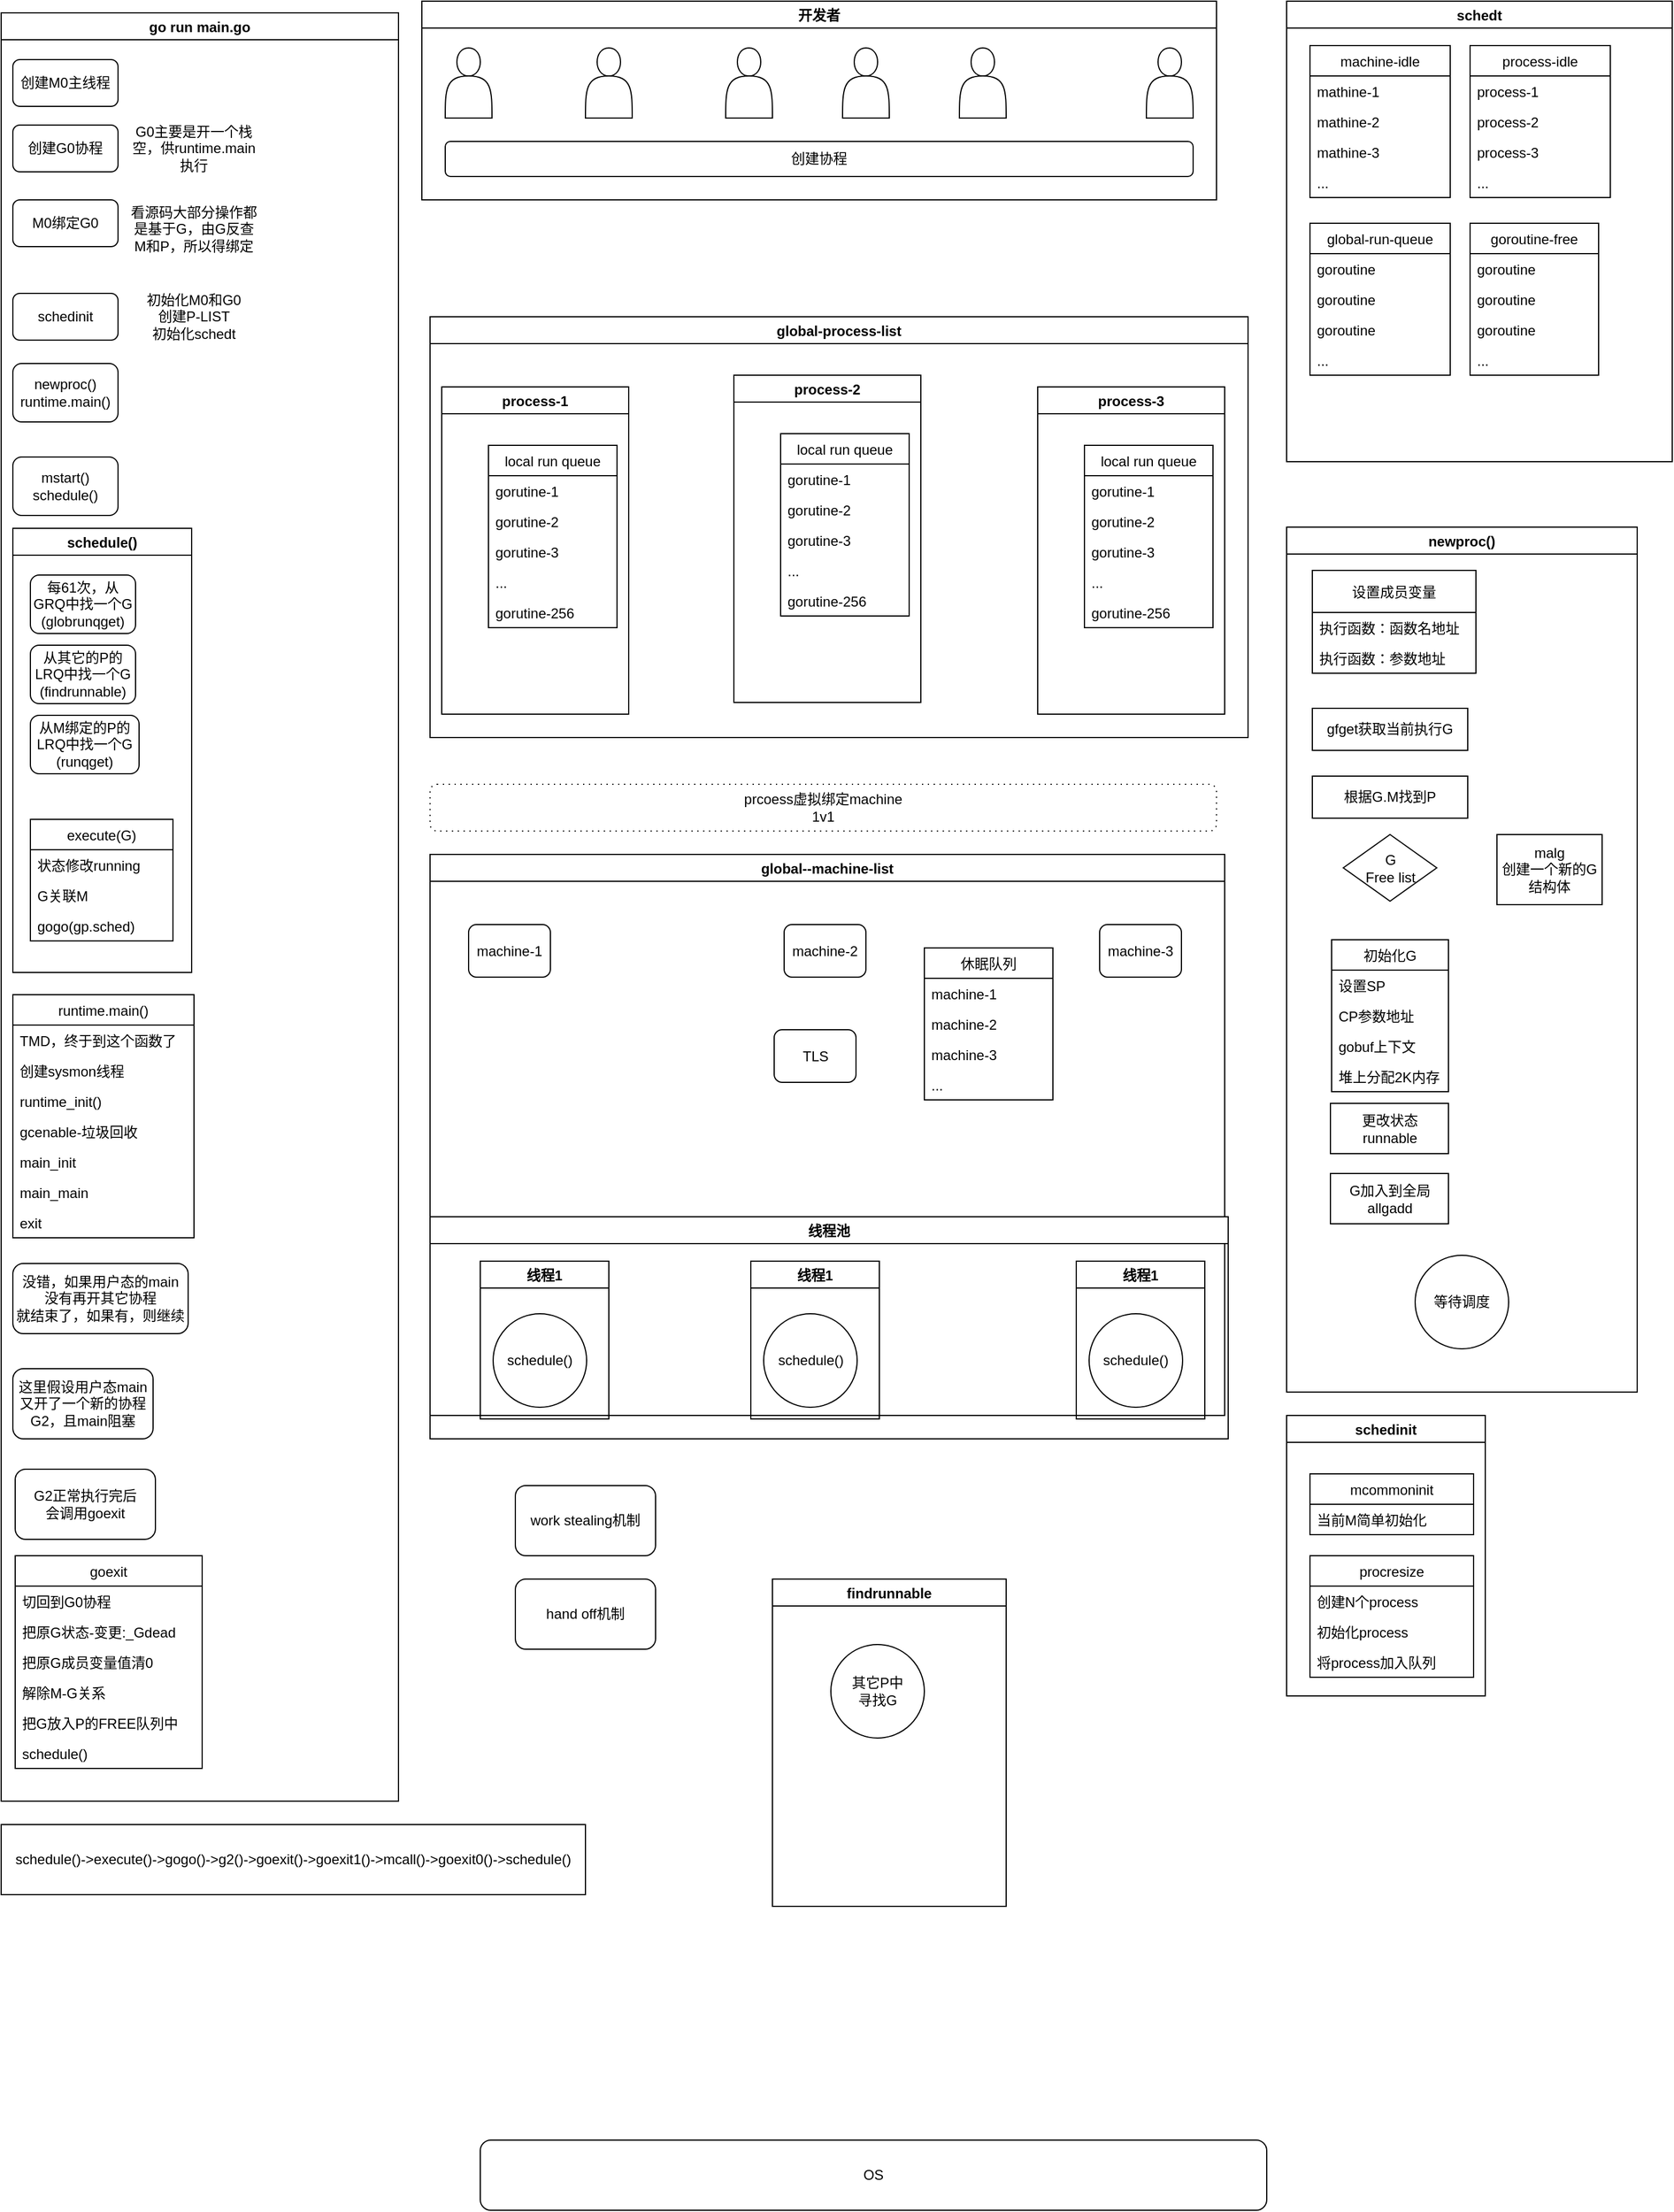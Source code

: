 <mxfile version="14.4.3" type="github">
  <diagram id="ioyhoYi3yUCj3TehJ-Bd" name="Page-1">
    <mxGraphModel dx="1426" dy="703" grid="1" gridSize="10" guides="1" tooltips="1" connect="1" arrows="1" fold="1" page="1" pageScale="1" pageWidth="827" pageHeight="1169" math="0" shadow="0">
      <root>
        <mxCell id="0" />
        <mxCell id="1" parent="0" />
        <mxCell id="YsYjQOcs5sEfoHpkuTJx-3" value="开发者" style="swimlane;" vertex="1" parent="1">
          <mxGeometry x="380" y="30" width="680" height="170" as="geometry" />
        </mxCell>
        <mxCell id="YsYjQOcs5sEfoHpkuTJx-4" value="" style="shape=actor;whiteSpace=wrap;html=1;" vertex="1" parent="YsYjQOcs5sEfoHpkuTJx-3">
          <mxGeometry x="20" y="40" width="40" height="60" as="geometry" />
        </mxCell>
        <mxCell id="YsYjQOcs5sEfoHpkuTJx-5" value="" style="shape=actor;whiteSpace=wrap;html=1;" vertex="1" parent="YsYjQOcs5sEfoHpkuTJx-3">
          <mxGeometry x="140" y="40" width="40" height="60" as="geometry" />
        </mxCell>
        <mxCell id="YsYjQOcs5sEfoHpkuTJx-6" value="" style="shape=actor;whiteSpace=wrap;html=1;" vertex="1" parent="YsYjQOcs5sEfoHpkuTJx-3">
          <mxGeometry x="260" y="40" width="40" height="60" as="geometry" />
        </mxCell>
        <mxCell id="YsYjQOcs5sEfoHpkuTJx-7" value="" style="shape=actor;whiteSpace=wrap;html=1;" vertex="1" parent="YsYjQOcs5sEfoHpkuTJx-3">
          <mxGeometry x="360" y="40" width="40" height="60" as="geometry" />
        </mxCell>
        <mxCell id="YsYjQOcs5sEfoHpkuTJx-8" value="" style="shape=actor;whiteSpace=wrap;html=1;" vertex="1" parent="YsYjQOcs5sEfoHpkuTJx-3">
          <mxGeometry x="460" y="40" width="40" height="60" as="geometry" />
        </mxCell>
        <mxCell id="YsYjQOcs5sEfoHpkuTJx-9" value="" style="shape=actor;whiteSpace=wrap;html=1;" vertex="1" parent="YsYjQOcs5sEfoHpkuTJx-3">
          <mxGeometry x="620" y="40" width="40" height="60" as="geometry" />
        </mxCell>
        <mxCell id="YsYjQOcs5sEfoHpkuTJx-66" value="创建协程" style="rounded=1;whiteSpace=wrap;html=1;" vertex="1" parent="YsYjQOcs5sEfoHpkuTJx-3">
          <mxGeometry x="20" y="120" width="640" height="30" as="geometry" />
        </mxCell>
        <mxCell id="YsYjQOcs5sEfoHpkuTJx-28" value="global--machine-list" style="swimlane;" vertex="1" parent="1">
          <mxGeometry x="387" y="760" width="680" height="480" as="geometry" />
        </mxCell>
        <mxCell id="YsYjQOcs5sEfoHpkuTJx-30" value="&lt;span style=&quot;text-align: left&quot;&gt;machine-2&lt;/span&gt;" style="rounded=1;whiteSpace=wrap;html=1;" vertex="1" parent="YsYjQOcs5sEfoHpkuTJx-28">
          <mxGeometry x="303" y="60" width="70" height="45" as="geometry" />
        </mxCell>
        <mxCell id="YsYjQOcs5sEfoHpkuTJx-31" value="&lt;span style=&quot;text-align: left&quot;&gt;machine-3&lt;/span&gt;" style="rounded=1;whiteSpace=wrap;html=1;" vertex="1" parent="YsYjQOcs5sEfoHpkuTJx-28">
          <mxGeometry x="573" y="60" width="70" height="45" as="geometry" />
        </mxCell>
        <mxCell id="YsYjQOcs5sEfoHpkuTJx-201" value="&lt;span style=&quot;text-align: left&quot;&gt;machine-1&lt;/span&gt;" style="rounded=1;whiteSpace=wrap;html=1;" vertex="1" parent="YsYjQOcs5sEfoHpkuTJx-28">
          <mxGeometry x="33" y="60" width="70" height="45" as="geometry" />
        </mxCell>
        <mxCell id="YsYjQOcs5sEfoHpkuTJx-60" value="休眠队列" style="swimlane;fontStyle=0;childLayout=stackLayout;horizontal=1;startSize=26;fillColor=none;horizontalStack=0;resizeParent=1;resizeParentMax=0;resizeLast=0;collapsible=1;marginBottom=0;" vertex="1" parent="YsYjQOcs5sEfoHpkuTJx-28">
          <mxGeometry x="423" y="80" width="110" height="130" as="geometry" />
        </mxCell>
        <mxCell id="YsYjQOcs5sEfoHpkuTJx-61" value="machine-1" style="text;strokeColor=none;fillColor=none;align=left;verticalAlign=top;spacingLeft=4;spacingRight=4;overflow=hidden;rotatable=0;points=[[0,0.5],[1,0.5]];portConstraint=eastwest;" vertex="1" parent="YsYjQOcs5sEfoHpkuTJx-60">
          <mxGeometry y="26" width="110" height="26" as="geometry" />
        </mxCell>
        <mxCell id="YsYjQOcs5sEfoHpkuTJx-62" value="machine-2" style="text;strokeColor=none;fillColor=none;align=left;verticalAlign=top;spacingLeft=4;spacingRight=4;overflow=hidden;rotatable=0;points=[[0,0.5],[1,0.5]];portConstraint=eastwest;spacingBottom=-1;" vertex="1" parent="YsYjQOcs5sEfoHpkuTJx-60">
          <mxGeometry y="52" width="110" height="26" as="geometry" />
        </mxCell>
        <mxCell id="YsYjQOcs5sEfoHpkuTJx-63" value="machine-3" style="text;strokeColor=none;fillColor=none;align=left;verticalAlign=top;spacingLeft=4;spacingRight=4;overflow=hidden;rotatable=0;points=[[0,0.5],[1,0.5]];portConstraint=eastwest;" vertex="1" parent="YsYjQOcs5sEfoHpkuTJx-60">
          <mxGeometry y="78" width="110" height="26" as="geometry" />
        </mxCell>
        <mxCell id="YsYjQOcs5sEfoHpkuTJx-64" value="..." style="text;strokeColor=none;fillColor=none;align=left;verticalAlign=top;spacingLeft=4;spacingRight=4;overflow=hidden;rotatable=0;points=[[0,0.5],[1,0.5]];portConstraint=eastwest;" vertex="1" parent="YsYjQOcs5sEfoHpkuTJx-60">
          <mxGeometry y="104" width="110" height="26" as="geometry" />
        </mxCell>
        <mxCell id="YsYjQOcs5sEfoHpkuTJx-33" value="work stealing机制" style="rounded=1;whiteSpace=wrap;html=1;" vertex="1" parent="1">
          <mxGeometry x="460" y="1300" width="120" height="60" as="geometry" />
        </mxCell>
        <mxCell id="YsYjQOcs5sEfoHpkuTJx-34" value="hand off机制" style="rounded=1;whiteSpace=wrap;html=1;" vertex="1" parent="1">
          <mxGeometry x="460" y="1380" width="120" height="60" as="geometry" />
        </mxCell>
        <mxCell id="YsYjQOcs5sEfoHpkuTJx-35" value="global-process-list" style="swimlane;" vertex="1" parent="1">
          <mxGeometry x="387" y="300" width="700" height="360" as="geometry" />
        </mxCell>
        <mxCell id="YsYjQOcs5sEfoHpkuTJx-10" value="process-1" style="swimlane;" vertex="1" parent="YsYjQOcs5sEfoHpkuTJx-35">
          <mxGeometry x="10" y="60" width="160" height="280" as="geometry" />
        </mxCell>
        <mxCell id="YsYjQOcs5sEfoHpkuTJx-11" value="local run queue" style="swimlane;fontStyle=0;childLayout=stackLayout;horizontal=1;startSize=26;fillColor=none;horizontalStack=0;resizeParent=1;resizeParentMax=0;resizeLast=0;collapsible=1;marginBottom=0;" vertex="1" parent="YsYjQOcs5sEfoHpkuTJx-10">
          <mxGeometry x="40" y="50" width="110" height="156" as="geometry" />
        </mxCell>
        <mxCell id="YsYjQOcs5sEfoHpkuTJx-12" value="gorutine-1" style="text;strokeColor=none;fillColor=none;align=left;verticalAlign=top;spacingLeft=4;spacingRight=4;overflow=hidden;rotatable=0;points=[[0,0.5],[1,0.5]];portConstraint=eastwest;" vertex="1" parent="YsYjQOcs5sEfoHpkuTJx-11">
          <mxGeometry y="26" width="110" height="26" as="geometry" />
        </mxCell>
        <mxCell id="YsYjQOcs5sEfoHpkuTJx-13" value="gorutine-2" style="text;strokeColor=none;fillColor=none;align=left;verticalAlign=top;spacingLeft=4;spacingRight=4;overflow=hidden;rotatable=0;points=[[0,0.5],[1,0.5]];portConstraint=eastwest;" vertex="1" parent="YsYjQOcs5sEfoHpkuTJx-11">
          <mxGeometry y="52" width="110" height="26" as="geometry" />
        </mxCell>
        <mxCell id="YsYjQOcs5sEfoHpkuTJx-14" value="gorutine-3" style="text;strokeColor=none;fillColor=none;align=left;verticalAlign=top;spacingLeft=4;spacingRight=4;overflow=hidden;rotatable=0;points=[[0,0.5],[1,0.5]];portConstraint=eastwest;" vertex="1" parent="YsYjQOcs5sEfoHpkuTJx-11">
          <mxGeometry y="78" width="110" height="26" as="geometry" />
        </mxCell>
        <mxCell id="YsYjQOcs5sEfoHpkuTJx-15" value="..." style="text;strokeColor=none;fillColor=none;align=left;verticalAlign=top;spacingLeft=4;spacingRight=4;overflow=hidden;rotatable=0;points=[[0,0.5],[1,0.5]];portConstraint=eastwest;" vertex="1" parent="YsYjQOcs5sEfoHpkuTJx-11">
          <mxGeometry y="104" width="110" height="26" as="geometry" />
        </mxCell>
        <mxCell id="YsYjQOcs5sEfoHpkuTJx-16" value="gorutine-256" style="text;strokeColor=none;fillColor=none;align=left;verticalAlign=top;spacingLeft=4;spacingRight=4;overflow=hidden;rotatable=0;points=[[0,0.5],[1,0.5]];portConstraint=eastwest;" vertex="1" parent="YsYjQOcs5sEfoHpkuTJx-11">
          <mxGeometry y="130" width="110" height="26" as="geometry" />
        </mxCell>
        <mxCell id="YsYjQOcs5sEfoHpkuTJx-40" value="process-2" style="swimlane;" vertex="1" parent="YsYjQOcs5sEfoHpkuTJx-35">
          <mxGeometry x="260" y="50" width="160" height="280" as="geometry" />
        </mxCell>
        <mxCell id="YsYjQOcs5sEfoHpkuTJx-41" value="local run queue" style="swimlane;fontStyle=0;childLayout=stackLayout;horizontal=1;startSize=26;fillColor=none;horizontalStack=0;resizeParent=1;resizeParentMax=0;resizeLast=0;collapsible=1;marginBottom=0;" vertex="1" parent="YsYjQOcs5sEfoHpkuTJx-40">
          <mxGeometry x="40" y="50" width="110" height="156" as="geometry" />
        </mxCell>
        <mxCell id="YsYjQOcs5sEfoHpkuTJx-42" value="gorutine-1" style="text;strokeColor=none;fillColor=none;align=left;verticalAlign=top;spacingLeft=4;spacingRight=4;overflow=hidden;rotatable=0;points=[[0,0.5],[1,0.5]];portConstraint=eastwest;" vertex="1" parent="YsYjQOcs5sEfoHpkuTJx-41">
          <mxGeometry y="26" width="110" height="26" as="geometry" />
        </mxCell>
        <mxCell id="YsYjQOcs5sEfoHpkuTJx-43" value="gorutine-2" style="text;strokeColor=none;fillColor=none;align=left;verticalAlign=top;spacingLeft=4;spacingRight=4;overflow=hidden;rotatable=0;points=[[0,0.5],[1,0.5]];portConstraint=eastwest;" vertex="1" parent="YsYjQOcs5sEfoHpkuTJx-41">
          <mxGeometry y="52" width="110" height="26" as="geometry" />
        </mxCell>
        <mxCell id="YsYjQOcs5sEfoHpkuTJx-44" value="gorutine-3" style="text;strokeColor=none;fillColor=none;align=left;verticalAlign=top;spacingLeft=4;spacingRight=4;overflow=hidden;rotatable=0;points=[[0,0.5],[1,0.5]];portConstraint=eastwest;" vertex="1" parent="YsYjQOcs5sEfoHpkuTJx-41">
          <mxGeometry y="78" width="110" height="26" as="geometry" />
        </mxCell>
        <mxCell id="YsYjQOcs5sEfoHpkuTJx-45" value="..." style="text;strokeColor=none;fillColor=none;align=left;verticalAlign=top;spacingLeft=4;spacingRight=4;overflow=hidden;rotatable=0;points=[[0,0.5],[1,0.5]];portConstraint=eastwest;" vertex="1" parent="YsYjQOcs5sEfoHpkuTJx-41">
          <mxGeometry y="104" width="110" height="26" as="geometry" />
        </mxCell>
        <mxCell id="YsYjQOcs5sEfoHpkuTJx-46" value="gorutine-256" style="text;strokeColor=none;fillColor=none;align=left;verticalAlign=top;spacingLeft=4;spacingRight=4;overflow=hidden;rotatable=0;points=[[0,0.5],[1,0.5]];portConstraint=eastwest;" vertex="1" parent="YsYjQOcs5sEfoHpkuTJx-41">
          <mxGeometry y="130" width="110" height="26" as="geometry" />
        </mxCell>
        <mxCell id="YsYjQOcs5sEfoHpkuTJx-47" value="process-3" style="swimlane;" vertex="1" parent="YsYjQOcs5sEfoHpkuTJx-35">
          <mxGeometry x="520" y="60" width="160" height="280" as="geometry" />
        </mxCell>
        <mxCell id="YsYjQOcs5sEfoHpkuTJx-48" value="local run queue" style="swimlane;fontStyle=0;childLayout=stackLayout;horizontal=1;startSize=26;fillColor=none;horizontalStack=0;resizeParent=1;resizeParentMax=0;resizeLast=0;collapsible=1;marginBottom=0;" vertex="1" parent="YsYjQOcs5sEfoHpkuTJx-47">
          <mxGeometry x="40" y="50" width="110" height="156" as="geometry" />
        </mxCell>
        <mxCell id="YsYjQOcs5sEfoHpkuTJx-49" value="gorutine-1" style="text;strokeColor=none;fillColor=none;align=left;verticalAlign=top;spacingLeft=4;spacingRight=4;overflow=hidden;rotatable=0;points=[[0,0.5],[1,0.5]];portConstraint=eastwest;" vertex="1" parent="YsYjQOcs5sEfoHpkuTJx-48">
          <mxGeometry y="26" width="110" height="26" as="geometry" />
        </mxCell>
        <mxCell id="YsYjQOcs5sEfoHpkuTJx-50" value="gorutine-2" style="text;strokeColor=none;fillColor=none;align=left;verticalAlign=top;spacingLeft=4;spacingRight=4;overflow=hidden;rotatable=0;points=[[0,0.5],[1,0.5]];portConstraint=eastwest;" vertex="1" parent="YsYjQOcs5sEfoHpkuTJx-48">
          <mxGeometry y="52" width="110" height="26" as="geometry" />
        </mxCell>
        <mxCell id="YsYjQOcs5sEfoHpkuTJx-51" value="gorutine-3" style="text;strokeColor=none;fillColor=none;align=left;verticalAlign=top;spacingLeft=4;spacingRight=4;overflow=hidden;rotatable=0;points=[[0,0.5],[1,0.5]];portConstraint=eastwest;" vertex="1" parent="YsYjQOcs5sEfoHpkuTJx-48">
          <mxGeometry y="78" width="110" height="26" as="geometry" />
        </mxCell>
        <mxCell id="YsYjQOcs5sEfoHpkuTJx-52" value="..." style="text;strokeColor=none;fillColor=none;align=left;verticalAlign=top;spacingLeft=4;spacingRight=4;overflow=hidden;rotatable=0;points=[[0,0.5],[1,0.5]];portConstraint=eastwest;" vertex="1" parent="YsYjQOcs5sEfoHpkuTJx-48">
          <mxGeometry y="104" width="110" height="26" as="geometry" />
        </mxCell>
        <mxCell id="YsYjQOcs5sEfoHpkuTJx-53" value="gorutine-256" style="text;strokeColor=none;fillColor=none;align=left;verticalAlign=top;spacingLeft=4;spacingRight=4;overflow=hidden;rotatable=0;points=[[0,0.5],[1,0.5]];portConstraint=eastwest;" vertex="1" parent="YsYjQOcs5sEfoHpkuTJx-48">
          <mxGeometry y="130" width="110" height="26" as="geometry" />
        </mxCell>
        <mxCell id="YsYjQOcs5sEfoHpkuTJx-67" value="OS" style="rounded=1;whiteSpace=wrap;html=1;" vertex="1" parent="1">
          <mxGeometry x="430" y="1860" width="673" height="60" as="geometry" />
        </mxCell>
        <mxCell id="YsYjQOcs5sEfoHpkuTJx-69" value="prcoess虚拟绑定machine&lt;br&gt;1v1" style="shape=ext;rounded=1;html=1;whiteSpace=wrap;dashed=1;dashPattern=1 4;" vertex="1" parent="1">
          <mxGeometry x="387" y="700" width="673" height="40" as="geometry" />
        </mxCell>
        <mxCell id="YsYjQOcs5sEfoHpkuTJx-79" value="go run main.go" style="swimlane;" vertex="1" parent="1">
          <mxGeometry x="20" y="40" width="340" height="1530" as="geometry" />
        </mxCell>
        <mxCell id="YsYjQOcs5sEfoHpkuTJx-80" value="创建M0主线程" style="rounded=1;whiteSpace=wrap;html=1;" vertex="1" parent="YsYjQOcs5sEfoHpkuTJx-79">
          <mxGeometry x="10" y="40" width="90" height="40" as="geometry" />
        </mxCell>
        <mxCell id="YsYjQOcs5sEfoHpkuTJx-81" value="创建G0协程" style="rounded=1;whiteSpace=wrap;html=1;" vertex="1" parent="YsYjQOcs5sEfoHpkuTJx-79">
          <mxGeometry x="10" y="96" width="90" height="40" as="geometry" />
        </mxCell>
        <mxCell id="YsYjQOcs5sEfoHpkuTJx-82" value="M0绑定G0" style="rounded=1;whiteSpace=wrap;html=1;" vertex="1" parent="YsYjQOcs5sEfoHpkuTJx-79">
          <mxGeometry x="10" y="160" width="90" height="40" as="geometry" />
        </mxCell>
        <mxCell id="YsYjQOcs5sEfoHpkuTJx-87" value="schedinit" style="rounded=1;whiteSpace=wrap;html=1;" vertex="1" parent="YsYjQOcs5sEfoHpkuTJx-79">
          <mxGeometry x="10" y="240" width="90" height="40" as="geometry" />
        </mxCell>
        <mxCell id="YsYjQOcs5sEfoHpkuTJx-89" value="&lt;span&gt;newproc()&lt;br&gt;&lt;/span&gt;&lt;span&gt;runtime.main()&lt;/span&gt;&lt;span&gt;&lt;br&gt;&lt;/span&gt;" style="rounded=1;whiteSpace=wrap;html=1;" vertex="1" parent="YsYjQOcs5sEfoHpkuTJx-79">
          <mxGeometry x="10" y="300" width="90" height="50" as="geometry" />
        </mxCell>
        <mxCell id="YsYjQOcs5sEfoHpkuTJx-109" value="mstart()&lt;br&gt;schedule()" style="rounded=1;whiteSpace=wrap;html=1;" vertex="1" parent="YsYjQOcs5sEfoHpkuTJx-79">
          <mxGeometry x="10" y="380" width="90" height="50" as="geometry" />
        </mxCell>
        <mxCell id="YsYjQOcs5sEfoHpkuTJx-130" value="runtime.main()" style="swimlane;fontStyle=0;childLayout=stackLayout;horizontal=1;startSize=26;fillColor=none;horizontalStack=0;resizeParent=1;resizeParentMax=0;resizeLast=0;collapsible=1;marginBottom=0;" vertex="1" parent="YsYjQOcs5sEfoHpkuTJx-79">
          <mxGeometry x="10" y="840" width="155" height="208" as="geometry" />
        </mxCell>
        <mxCell id="YsYjQOcs5sEfoHpkuTJx-131" value="TMD，终于到这个函数了" style="text;strokeColor=none;fillColor=none;align=left;verticalAlign=top;spacingLeft=4;spacingRight=4;overflow=hidden;rotatable=0;points=[[0,0.5],[1,0.5]];portConstraint=eastwest;" vertex="1" parent="YsYjQOcs5sEfoHpkuTJx-130">
          <mxGeometry y="26" width="155" height="26" as="geometry" />
        </mxCell>
        <mxCell id="YsYjQOcs5sEfoHpkuTJx-132" value="创建sysmon线程" style="text;strokeColor=none;fillColor=none;align=left;verticalAlign=top;spacingLeft=4;spacingRight=4;overflow=hidden;rotatable=0;points=[[0,0.5],[1,0.5]];portConstraint=eastwest;" vertex="1" parent="YsYjQOcs5sEfoHpkuTJx-130">
          <mxGeometry y="52" width="155" height="26" as="geometry" />
        </mxCell>
        <mxCell id="YsYjQOcs5sEfoHpkuTJx-133" value="runtime_init()" style="text;strokeColor=none;fillColor=none;align=left;verticalAlign=top;spacingLeft=4;spacingRight=4;overflow=hidden;rotatable=0;points=[[0,0.5],[1,0.5]];portConstraint=eastwest;" vertex="1" parent="YsYjQOcs5sEfoHpkuTJx-130">
          <mxGeometry y="78" width="155" height="26" as="geometry" />
        </mxCell>
        <mxCell id="YsYjQOcs5sEfoHpkuTJx-138" value="gcenable-垃圾回收" style="text;strokeColor=none;fillColor=none;align=left;verticalAlign=top;spacingLeft=4;spacingRight=4;overflow=hidden;rotatable=0;points=[[0,0.5],[1,0.5]];portConstraint=eastwest;" vertex="1" parent="YsYjQOcs5sEfoHpkuTJx-130">
          <mxGeometry y="104" width="155" height="26" as="geometry" />
        </mxCell>
        <mxCell id="YsYjQOcs5sEfoHpkuTJx-139" value="main_init" style="text;strokeColor=none;fillColor=none;align=left;verticalAlign=top;spacingLeft=4;spacingRight=4;overflow=hidden;rotatable=0;points=[[0,0.5],[1,0.5]];portConstraint=eastwest;" vertex="1" parent="YsYjQOcs5sEfoHpkuTJx-130">
          <mxGeometry y="130" width="155" height="26" as="geometry" />
        </mxCell>
        <mxCell id="YsYjQOcs5sEfoHpkuTJx-140" value="main_main" style="text;strokeColor=none;fillColor=none;align=left;verticalAlign=top;spacingLeft=4;spacingRight=4;overflow=hidden;rotatable=0;points=[[0,0.5],[1,0.5]];portConstraint=eastwest;" vertex="1" parent="YsYjQOcs5sEfoHpkuTJx-130">
          <mxGeometry y="156" width="155" height="26" as="geometry" />
        </mxCell>
        <mxCell id="YsYjQOcs5sEfoHpkuTJx-141" value="exit" style="text;strokeColor=none;fillColor=none;align=left;verticalAlign=top;spacingLeft=4;spacingRight=4;overflow=hidden;rotatable=0;points=[[0,0.5],[1,0.5]];portConstraint=eastwest;" vertex="1" parent="YsYjQOcs5sEfoHpkuTJx-130">
          <mxGeometry y="182" width="155" height="26" as="geometry" />
        </mxCell>
        <mxCell id="YsYjQOcs5sEfoHpkuTJx-164" value="G0主要是开一个栈空，供runtime.main执行" style="text;html=1;strokeColor=none;fillColor=none;align=center;verticalAlign=middle;whiteSpace=wrap;rounded=0;" vertex="1" parent="YsYjQOcs5sEfoHpkuTJx-79">
          <mxGeometry x="110" y="96" width="110" height="40" as="geometry" />
        </mxCell>
        <mxCell id="YsYjQOcs5sEfoHpkuTJx-166" value="看源码大部分操作都是基于G，由G反查M和P，所以得绑定" style="text;html=1;strokeColor=none;fillColor=none;align=center;verticalAlign=middle;whiteSpace=wrap;rounded=0;" vertex="1" parent="YsYjQOcs5sEfoHpkuTJx-79">
          <mxGeometry x="110" y="160" width="110" height="50" as="geometry" />
        </mxCell>
        <mxCell id="YsYjQOcs5sEfoHpkuTJx-190" value="&lt;span&gt;初始化M0和G0&lt;/span&gt;&lt;br&gt;&lt;span&gt;创建P-LIST&lt;/span&gt;&lt;br&gt;&lt;span&gt;初始化schedt&lt;/span&gt;" style="text;html=1;strokeColor=none;fillColor=none;align=center;verticalAlign=middle;whiteSpace=wrap;rounded=0;" vertex="1" parent="YsYjQOcs5sEfoHpkuTJx-79">
          <mxGeometry x="110" y="240" width="110" height="40" as="geometry" />
        </mxCell>
        <mxCell id="YsYjQOcs5sEfoHpkuTJx-120" value="schedule()" style="swimlane;" vertex="1" parent="YsYjQOcs5sEfoHpkuTJx-79">
          <mxGeometry x="10" y="441" width="153" height="380" as="geometry" />
        </mxCell>
        <mxCell id="YsYjQOcs5sEfoHpkuTJx-121" value="每61次，从&lt;br&gt;GRQ中找一个G&lt;br&gt;(globrunqget)" style="rounded=1;whiteSpace=wrap;html=1;" vertex="1" parent="YsYjQOcs5sEfoHpkuTJx-120">
          <mxGeometry x="15" y="40" width="90" height="50" as="geometry" />
        </mxCell>
        <mxCell id="YsYjQOcs5sEfoHpkuTJx-123" value="从其它的P的&lt;br&gt;LRQ中找一个G&lt;br&gt;(findrunnable)" style="rounded=1;whiteSpace=wrap;html=1;" vertex="1" parent="YsYjQOcs5sEfoHpkuTJx-120">
          <mxGeometry x="15" y="100" width="90" height="50" as="geometry" />
        </mxCell>
        <mxCell id="YsYjQOcs5sEfoHpkuTJx-122" value="&lt;div&gt;&lt;span&gt;从M绑定的P的LRQ中找一个G&lt;/span&gt;&lt;/div&gt;&lt;div&gt;&lt;span&gt;(&lt;/span&gt;&lt;span&gt;runqget&lt;/span&gt;&lt;span&gt;)&lt;/span&gt;&lt;/div&gt;" style="rounded=1;whiteSpace=wrap;html=1;align=center;" vertex="1" parent="YsYjQOcs5sEfoHpkuTJx-120">
          <mxGeometry x="15" y="160" width="93" height="50" as="geometry" />
        </mxCell>
        <mxCell id="YsYjQOcs5sEfoHpkuTJx-243" value="execute(G)" style="swimlane;fontStyle=0;childLayout=stackLayout;horizontal=1;startSize=26;fillColor=none;horizontalStack=0;resizeParent=1;resizeParentMax=0;resizeLast=0;collapsible=1;marginBottom=0;" vertex="1" parent="YsYjQOcs5sEfoHpkuTJx-120">
          <mxGeometry x="15" y="249" width="122" height="104" as="geometry" />
        </mxCell>
        <mxCell id="YsYjQOcs5sEfoHpkuTJx-244" value="状态修改running" style="text;strokeColor=none;fillColor=none;align=left;verticalAlign=top;spacingLeft=4;spacingRight=4;overflow=hidden;rotatable=0;points=[[0,0.5],[1,0.5]];portConstraint=eastwest;" vertex="1" parent="YsYjQOcs5sEfoHpkuTJx-243">
          <mxGeometry y="26" width="122" height="26" as="geometry" />
        </mxCell>
        <mxCell id="YsYjQOcs5sEfoHpkuTJx-245" value="G关联M" style="text;strokeColor=none;fillColor=none;align=left;verticalAlign=top;spacingLeft=4;spacingRight=4;overflow=hidden;rotatable=0;points=[[0,0.5],[1,0.5]];portConstraint=eastwest;" vertex="1" parent="YsYjQOcs5sEfoHpkuTJx-243">
          <mxGeometry y="52" width="122" height="26" as="geometry" />
        </mxCell>
        <mxCell id="YsYjQOcs5sEfoHpkuTJx-246" value="gogo(gp.sched)" style="text;strokeColor=none;fillColor=none;align=left;verticalAlign=top;spacingLeft=4;spacingRight=4;overflow=hidden;rotatable=0;points=[[0,0.5],[1,0.5]];portConstraint=eastwest;" vertex="1" parent="YsYjQOcs5sEfoHpkuTJx-243">
          <mxGeometry y="78" width="122" height="26" as="geometry" />
        </mxCell>
        <mxCell id="YsYjQOcs5sEfoHpkuTJx-247" value="没错，如果用户态的main&lt;br&gt;没有再开其它协程&lt;br&gt;就结束了，如果有，则继续" style="rounded=1;whiteSpace=wrap;html=1;" vertex="1" parent="YsYjQOcs5sEfoHpkuTJx-79">
          <mxGeometry x="10" y="1070" width="150" height="60" as="geometry" />
        </mxCell>
        <mxCell id="YsYjQOcs5sEfoHpkuTJx-248" value="这里假设用户态main又开了一个新的协程G2，且main阻塞" style="rounded=1;whiteSpace=wrap;html=1;" vertex="1" parent="YsYjQOcs5sEfoHpkuTJx-79">
          <mxGeometry x="10" y="1160" width="120" height="60" as="geometry" />
        </mxCell>
        <mxCell id="YsYjQOcs5sEfoHpkuTJx-249" value="G2正常执行完后&lt;br&gt;会调用goexit" style="rounded=1;whiteSpace=wrap;html=1;" vertex="1" parent="YsYjQOcs5sEfoHpkuTJx-79">
          <mxGeometry x="12" y="1246" width="120" height="60" as="geometry" />
        </mxCell>
        <mxCell id="YsYjQOcs5sEfoHpkuTJx-143" value="goexit" style="swimlane;fontStyle=0;childLayout=stackLayout;horizontal=1;startSize=26;fillColor=none;horizontalStack=0;resizeParent=1;resizeParentMax=0;resizeLast=0;collapsible=1;marginBottom=0;" vertex="1" parent="YsYjQOcs5sEfoHpkuTJx-79">
          <mxGeometry x="12" y="1320" width="160" height="182" as="geometry" />
        </mxCell>
        <mxCell id="YsYjQOcs5sEfoHpkuTJx-144" value="切回到G0协程" style="text;strokeColor=none;fillColor=none;align=left;verticalAlign=top;spacingLeft=4;spacingRight=4;overflow=hidden;rotatable=0;points=[[0,0.5],[1,0.5]];portConstraint=eastwest;" vertex="1" parent="YsYjQOcs5sEfoHpkuTJx-143">
          <mxGeometry y="26" width="160" height="26" as="geometry" />
        </mxCell>
        <mxCell id="YsYjQOcs5sEfoHpkuTJx-145" value="把原G状态-变更:_Gdead" style="text;strokeColor=none;fillColor=none;align=left;verticalAlign=top;spacingLeft=4;spacingRight=4;overflow=hidden;rotatable=0;points=[[0,0.5],[1,0.5]];portConstraint=eastwest;" vertex="1" parent="YsYjQOcs5sEfoHpkuTJx-143">
          <mxGeometry y="52" width="160" height="26" as="geometry" />
        </mxCell>
        <mxCell id="YsYjQOcs5sEfoHpkuTJx-146" value="把原G成员变量值清0" style="text;strokeColor=none;fillColor=none;align=left;verticalAlign=top;spacingLeft=4;spacingRight=4;overflow=hidden;rotatable=0;points=[[0,0.5],[1,0.5]];portConstraint=eastwest;" vertex="1" parent="YsYjQOcs5sEfoHpkuTJx-143">
          <mxGeometry y="78" width="160" height="26" as="geometry" />
        </mxCell>
        <mxCell id="YsYjQOcs5sEfoHpkuTJx-147" value="解除M-G关系" style="text;strokeColor=none;fillColor=none;align=left;verticalAlign=top;spacingLeft=4;spacingRight=4;overflow=hidden;rotatable=0;points=[[0,0.5],[1,0.5]];portConstraint=eastwest;" vertex="1" parent="YsYjQOcs5sEfoHpkuTJx-143">
          <mxGeometry y="104" width="160" height="26" as="geometry" />
        </mxCell>
        <mxCell id="YsYjQOcs5sEfoHpkuTJx-153" value="把G放入P的FREE队列中" style="text;strokeColor=none;fillColor=none;align=left;verticalAlign=top;spacingLeft=4;spacingRight=4;overflow=hidden;rotatable=0;points=[[0,0.5],[1,0.5]];portConstraint=eastwest;" vertex="1" parent="YsYjQOcs5sEfoHpkuTJx-143">
          <mxGeometry y="130" width="160" height="26" as="geometry" />
        </mxCell>
        <mxCell id="YsYjQOcs5sEfoHpkuTJx-154" value="schedule()" style="text;strokeColor=none;fillColor=none;align=left;verticalAlign=top;spacingLeft=4;spacingRight=4;overflow=hidden;rotatable=0;points=[[0,0.5],[1,0.5]];portConstraint=eastwest;" vertex="1" parent="YsYjQOcs5sEfoHpkuTJx-143">
          <mxGeometry y="156" width="160" height="26" as="geometry" />
        </mxCell>
        <mxCell id="YsYjQOcs5sEfoHpkuTJx-167" value="schedt" style="swimlane;" vertex="1" parent="1">
          <mxGeometry x="1120" y="30" width="330" height="394" as="geometry" />
        </mxCell>
        <mxCell id="YsYjQOcs5sEfoHpkuTJx-168" value="machine-idle" style="swimlane;fontStyle=0;childLayout=stackLayout;horizontal=1;startSize=26;fillColor=none;horizontalStack=0;resizeParent=1;resizeParentMax=0;resizeLast=0;collapsible=1;marginBottom=0;" vertex="1" parent="YsYjQOcs5sEfoHpkuTJx-167">
          <mxGeometry x="20" y="38" width="120" height="130" as="geometry" />
        </mxCell>
        <mxCell id="YsYjQOcs5sEfoHpkuTJx-169" value="mathine-1" style="text;strokeColor=none;fillColor=none;align=left;verticalAlign=top;spacingLeft=4;spacingRight=4;overflow=hidden;rotatable=0;points=[[0,0.5],[1,0.5]];portConstraint=eastwest;" vertex="1" parent="YsYjQOcs5sEfoHpkuTJx-168">
          <mxGeometry y="26" width="120" height="26" as="geometry" />
        </mxCell>
        <mxCell id="YsYjQOcs5sEfoHpkuTJx-170" value="mathine-2" style="text;strokeColor=none;fillColor=none;align=left;verticalAlign=top;spacingLeft=4;spacingRight=4;overflow=hidden;rotatable=0;points=[[0,0.5],[1,0.5]];portConstraint=eastwest;" vertex="1" parent="YsYjQOcs5sEfoHpkuTJx-168">
          <mxGeometry y="52" width="120" height="26" as="geometry" />
        </mxCell>
        <mxCell id="YsYjQOcs5sEfoHpkuTJx-171" value="mathine-3" style="text;strokeColor=none;fillColor=none;align=left;verticalAlign=top;spacingLeft=4;spacingRight=4;overflow=hidden;rotatable=0;points=[[0,0.5],[1,0.5]];portConstraint=eastwest;" vertex="1" parent="YsYjQOcs5sEfoHpkuTJx-168">
          <mxGeometry y="78" width="120" height="26" as="geometry" />
        </mxCell>
        <mxCell id="YsYjQOcs5sEfoHpkuTJx-173" value="..." style="text;strokeColor=none;fillColor=none;align=left;verticalAlign=top;spacingLeft=4;spacingRight=4;overflow=hidden;rotatable=0;points=[[0,0.5],[1,0.5]];portConstraint=eastwest;" vertex="1" parent="YsYjQOcs5sEfoHpkuTJx-168">
          <mxGeometry y="104" width="120" height="26" as="geometry" />
        </mxCell>
        <mxCell id="YsYjQOcs5sEfoHpkuTJx-174" value="process-idle" style="swimlane;fontStyle=0;childLayout=stackLayout;horizontal=1;startSize=26;fillColor=none;horizontalStack=0;resizeParent=1;resizeParentMax=0;resizeLast=0;collapsible=1;marginBottom=0;" vertex="1" parent="YsYjQOcs5sEfoHpkuTJx-167">
          <mxGeometry x="157" y="38" width="120" height="130" as="geometry" />
        </mxCell>
        <mxCell id="YsYjQOcs5sEfoHpkuTJx-175" value="process-1" style="text;strokeColor=none;fillColor=none;align=left;verticalAlign=top;spacingLeft=4;spacingRight=4;overflow=hidden;rotatable=0;points=[[0,0.5],[1,0.5]];portConstraint=eastwest;" vertex="1" parent="YsYjQOcs5sEfoHpkuTJx-174">
          <mxGeometry y="26" width="120" height="26" as="geometry" />
        </mxCell>
        <mxCell id="YsYjQOcs5sEfoHpkuTJx-176" value="process-2" style="text;strokeColor=none;fillColor=none;align=left;verticalAlign=top;spacingLeft=4;spacingRight=4;overflow=hidden;rotatable=0;points=[[0,0.5],[1,0.5]];portConstraint=eastwest;" vertex="1" parent="YsYjQOcs5sEfoHpkuTJx-174">
          <mxGeometry y="52" width="120" height="26" as="geometry" />
        </mxCell>
        <mxCell id="YsYjQOcs5sEfoHpkuTJx-177" value="process-3" style="text;strokeColor=none;fillColor=none;align=left;verticalAlign=top;spacingLeft=4;spacingRight=4;overflow=hidden;rotatable=0;points=[[0,0.5],[1,0.5]];portConstraint=eastwest;" vertex="1" parent="YsYjQOcs5sEfoHpkuTJx-174">
          <mxGeometry y="78" width="120" height="26" as="geometry" />
        </mxCell>
        <mxCell id="YsYjQOcs5sEfoHpkuTJx-178" value="..." style="text;strokeColor=none;fillColor=none;align=left;verticalAlign=top;spacingLeft=4;spacingRight=4;overflow=hidden;rotatable=0;points=[[0,0.5],[1,0.5]];portConstraint=eastwest;" vertex="1" parent="YsYjQOcs5sEfoHpkuTJx-174">
          <mxGeometry y="104" width="120" height="26" as="geometry" />
        </mxCell>
        <mxCell id="YsYjQOcs5sEfoHpkuTJx-179" value="global-run-queue" style="swimlane;fontStyle=0;childLayout=stackLayout;horizontal=1;startSize=26;fillColor=none;horizontalStack=0;resizeParent=1;resizeParentMax=0;resizeLast=0;collapsible=1;marginBottom=0;" vertex="1" parent="YsYjQOcs5sEfoHpkuTJx-167">
          <mxGeometry x="20" y="190" width="120" height="130" as="geometry" />
        </mxCell>
        <mxCell id="YsYjQOcs5sEfoHpkuTJx-180" value="goroutine" style="text;strokeColor=none;fillColor=none;align=left;verticalAlign=top;spacingLeft=4;spacingRight=4;overflow=hidden;rotatable=0;points=[[0,0.5],[1,0.5]];portConstraint=eastwest;" vertex="1" parent="YsYjQOcs5sEfoHpkuTJx-179">
          <mxGeometry y="26" width="120" height="26" as="geometry" />
        </mxCell>
        <mxCell id="YsYjQOcs5sEfoHpkuTJx-181" value="goroutine" style="text;strokeColor=none;fillColor=none;align=left;verticalAlign=top;spacingLeft=4;spacingRight=4;overflow=hidden;rotatable=0;points=[[0,0.5],[1,0.5]];portConstraint=eastwest;" vertex="1" parent="YsYjQOcs5sEfoHpkuTJx-179">
          <mxGeometry y="52" width="120" height="26" as="geometry" />
        </mxCell>
        <mxCell id="YsYjQOcs5sEfoHpkuTJx-182" value="goroutine" style="text;strokeColor=none;fillColor=none;align=left;verticalAlign=top;spacingLeft=4;spacingRight=4;overflow=hidden;rotatable=0;points=[[0,0.5],[1,0.5]];portConstraint=eastwest;" vertex="1" parent="YsYjQOcs5sEfoHpkuTJx-179">
          <mxGeometry y="78" width="120" height="26" as="geometry" />
        </mxCell>
        <mxCell id="YsYjQOcs5sEfoHpkuTJx-183" value="..." style="text;strokeColor=none;fillColor=none;align=left;verticalAlign=top;spacingLeft=4;spacingRight=4;overflow=hidden;rotatable=0;points=[[0,0.5],[1,0.5]];portConstraint=eastwest;" vertex="1" parent="YsYjQOcs5sEfoHpkuTJx-179">
          <mxGeometry y="104" width="120" height="26" as="geometry" />
        </mxCell>
        <mxCell id="YsYjQOcs5sEfoHpkuTJx-184" value="goroutine-free" style="swimlane;fontStyle=0;childLayout=stackLayout;horizontal=1;startSize=26;fillColor=none;horizontalStack=0;resizeParent=1;resizeParentMax=0;resizeLast=0;collapsible=1;marginBottom=0;" vertex="1" parent="YsYjQOcs5sEfoHpkuTJx-167">
          <mxGeometry x="157" y="190" width="110" height="130" as="geometry" />
        </mxCell>
        <mxCell id="YsYjQOcs5sEfoHpkuTJx-185" value="goroutine" style="text;strokeColor=none;fillColor=none;align=left;verticalAlign=top;spacingLeft=4;spacingRight=4;overflow=hidden;rotatable=0;points=[[0,0.5],[1,0.5]];portConstraint=eastwest;" vertex="1" parent="YsYjQOcs5sEfoHpkuTJx-184">
          <mxGeometry y="26" width="110" height="26" as="geometry" />
        </mxCell>
        <mxCell id="YsYjQOcs5sEfoHpkuTJx-186" value="goroutine" style="text;strokeColor=none;fillColor=none;align=left;verticalAlign=top;spacingLeft=4;spacingRight=4;overflow=hidden;rotatable=0;points=[[0,0.5],[1,0.5]];portConstraint=eastwest;" vertex="1" parent="YsYjQOcs5sEfoHpkuTJx-184">
          <mxGeometry y="52" width="110" height="26" as="geometry" />
        </mxCell>
        <mxCell id="YsYjQOcs5sEfoHpkuTJx-187" value="goroutine" style="text;strokeColor=none;fillColor=none;align=left;verticalAlign=top;spacingLeft=4;spacingRight=4;overflow=hidden;rotatable=0;points=[[0,0.5],[1,0.5]];portConstraint=eastwest;" vertex="1" parent="YsYjQOcs5sEfoHpkuTJx-184">
          <mxGeometry y="78" width="110" height="26" as="geometry" />
        </mxCell>
        <mxCell id="YsYjQOcs5sEfoHpkuTJx-188" value="..." style="text;strokeColor=none;fillColor=none;align=left;verticalAlign=top;spacingLeft=4;spacingRight=4;overflow=hidden;rotatable=0;points=[[0,0.5],[1,0.5]];portConstraint=eastwest;" vertex="1" parent="YsYjQOcs5sEfoHpkuTJx-184">
          <mxGeometry y="104" width="110" height="26" as="geometry" />
        </mxCell>
        <mxCell id="YsYjQOcs5sEfoHpkuTJx-160" value="线程池" style="swimlane;" vertex="1" parent="1">
          <mxGeometry x="387" y="1070" width="683" height="190" as="geometry" />
        </mxCell>
        <mxCell id="YsYjQOcs5sEfoHpkuTJx-196" value="线程1" style="swimlane;" vertex="1" parent="YsYjQOcs5sEfoHpkuTJx-160">
          <mxGeometry x="43" y="38" width="110" height="135" as="geometry" />
        </mxCell>
        <mxCell id="YsYjQOcs5sEfoHpkuTJx-161" value="&lt;span style=&quot;text-align: left&quot;&gt;schedule()&lt;/span&gt;" style="ellipse;whiteSpace=wrap;html=1;aspect=fixed;" vertex="1" parent="YsYjQOcs5sEfoHpkuTJx-196">
          <mxGeometry x="11" y="45" width="80" height="80" as="geometry" />
        </mxCell>
        <mxCell id="YsYjQOcs5sEfoHpkuTJx-197" value="线程1" style="swimlane;" vertex="1" parent="YsYjQOcs5sEfoHpkuTJx-160">
          <mxGeometry x="274.5" y="38" width="110" height="135" as="geometry" />
        </mxCell>
        <mxCell id="YsYjQOcs5sEfoHpkuTJx-198" value="&lt;span style=&quot;text-align: left&quot;&gt;schedule()&lt;/span&gt;" style="ellipse;whiteSpace=wrap;html=1;aspect=fixed;" vertex="1" parent="YsYjQOcs5sEfoHpkuTJx-197">
          <mxGeometry x="11" y="45" width="80" height="80" as="geometry" />
        </mxCell>
        <mxCell id="YsYjQOcs5sEfoHpkuTJx-199" value="线程1" style="swimlane;" vertex="1" parent="YsYjQOcs5sEfoHpkuTJx-160">
          <mxGeometry x="553" y="38" width="110" height="135" as="geometry" />
        </mxCell>
        <mxCell id="YsYjQOcs5sEfoHpkuTJx-200" value="&lt;span style=&quot;text-align: left&quot;&gt;schedule()&lt;/span&gt;" style="ellipse;whiteSpace=wrap;html=1;aspect=fixed;" vertex="1" parent="YsYjQOcs5sEfoHpkuTJx-199">
          <mxGeometry x="11" y="45" width="80" height="80" as="geometry" />
        </mxCell>
        <mxCell id="YsYjQOcs5sEfoHpkuTJx-202" value="&lt;span style=&quot;text-align: left&quot;&gt;TLS&lt;/span&gt;" style="rounded=1;whiteSpace=wrap;html=1;" vertex="1" parent="1">
          <mxGeometry x="681.5" y="910" width="70" height="45" as="geometry" />
        </mxCell>
        <mxCell id="YsYjQOcs5sEfoHpkuTJx-212" value="newproc()" style="swimlane;" vertex="1" parent="1">
          <mxGeometry x="1120" y="480" width="300" height="740" as="geometry" />
        </mxCell>
        <mxCell id="YsYjQOcs5sEfoHpkuTJx-213" value="设置成员变量" style="swimlane;fontStyle=0;childLayout=stackLayout;horizontal=1;startSize=36;fillColor=none;horizontalStack=0;resizeParent=1;resizeParentMax=0;resizeLast=0;collapsible=1;marginBottom=0;" vertex="1" parent="YsYjQOcs5sEfoHpkuTJx-212">
          <mxGeometry x="22" y="37" width="140" height="88" as="geometry" />
        </mxCell>
        <mxCell id="YsYjQOcs5sEfoHpkuTJx-214" value="执行函数：函数名地址" style="text;strokeColor=none;fillColor=none;align=left;verticalAlign=top;spacingLeft=4;spacingRight=4;overflow=hidden;rotatable=0;points=[[0,0.5],[1,0.5]];portConstraint=eastwest;" vertex="1" parent="YsYjQOcs5sEfoHpkuTJx-213">
          <mxGeometry y="36" width="140" height="26" as="geometry" />
        </mxCell>
        <mxCell id="YsYjQOcs5sEfoHpkuTJx-215" value="执行函数：参数地址" style="text;strokeColor=none;fillColor=none;align=left;verticalAlign=top;spacingLeft=4;spacingRight=4;overflow=hidden;rotatable=0;points=[[0,0.5],[1,0.5]];portConstraint=eastwest;" vertex="1" parent="YsYjQOcs5sEfoHpkuTJx-213">
          <mxGeometry y="62" width="140" height="26" as="geometry" />
        </mxCell>
        <mxCell id="YsYjQOcs5sEfoHpkuTJx-217" value="&lt;span style=&quot;text-align: left&quot;&gt;gfget获取当前执行G&lt;br&gt;&lt;/span&gt;" style="rounded=0;whiteSpace=wrap;html=1;" vertex="1" parent="YsYjQOcs5sEfoHpkuTJx-212">
          <mxGeometry x="22" y="155" width="133" height="36" as="geometry" />
        </mxCell>
        <mxCell id="YsYjQOcs5sEfoHpkuTJx-218" value="&lt;span style=&quot;text-align: left&quot;&gt;根据G.M找到P&lt;br&gt;&lt;/span&gt;" style="rounded=0;whiteSpace=wrap;html=1;" vertex="1" parent="YsYjQOcs5sEfoHpkuTJx-212">
          <mxGeometry x="22" y="213" width="133" height="36" as="geometry" />
        </mxCell>
        <mxCell id="YsYjQOcs5sEfoHpkuTJx-219" value="G&lt;br&gt;Free list" style="rhombus;whiteSpace=wrap;html=1;" vertex="1" parent="YsYjQOcs5sEfoHpkuTJx-212">
          <mxGeometry x="48.5" y="263" width="80" height="57" as="geometry" />
        </mxCell>
        <mxCell id="YsYjQOcs5sEfoHpkuTJx-221" value="初始化G" style="swimlane;fontStyle=0;childLayout=stackLayout;horizontal=1;startSize=26;fillColor=none;horizontalStack=0;resizeParent=1;resizeParentMax=0;resizeLast=0;collapsible=1;marginBottom=0;" vertex="1" parent="YsYjQOcs5sEfoHpkuTJx-212">
          <mxGeometry x="38.5" y="353" width="100" height="130" as="geometry" />
        </mxCell>
        <mxCell id="YsYjQOcs5sEfoHpkuTJx-222" value="设置SP" style="text;strokeColor=none;fillColor=none;align=left;verticalAlign=top;spacingLeft=4;spacingRight=4;overflow=hidden;rotatable=0;points=[[0,0.5],[1,0.5]];portConstraint=eastwest;" vertex="1" parent="YsYjQOcs5sEfoHpkuTJx-221">
          <mxGeometry y="26" width="100" height="26" as="geometry" />
        </mxCell>
        <mxCell id="YsYjQOcs5sEfoHpkuTJx-223" value="CP参数地址" style="text;strokeColor=none;fillColor=none;align=left;verticalAlign=top;spacingLeft=4;spacingRight=4;overflow=hidden;rotatable=0;points=[[0,0.5],[1,0.5]];portConstraint=eastwest;" vertex="1" parent="YsYjQOcs5sEfoHpkuTJx-221">
          <mxGeometry y="52" width="100" height="26" as="geometry" />
        </mxCell>
        <mxCell id="YsYjQOcs5sEfoHpkuTJx-224" value="gobuf上下文" style="text;strokeColor=none;fillColor=none;align=left;verticalAlign=top;spacingLeft=4;spacingRight=4;overflow=hidden;rotatable=0;points=[[0,0.5],[1,0.5]];portConstraint=eastwest;" vertex="1" parent="YsYjQOcs5sEfoHpkuTJx-221">
          <mxGeometry y="78" width="100" height="26" as="geometry" />
        </mxCell>
        <mxCell id="YsYjQOcs5sEfoHpkuTJx-226" value="堆上分配2K内存" style="text;strokeColor=none;fillColor=none;align=left;verticalAlign=top;spacingLeft=4;spacingRight=4;overflow=hidden;rotatable=0;points=[[0,0.5],[1,0.5]];portConstraint=eastwest;" vertex="1" parent="YsYjQOcs5sEfoHpkuTJx-221">
          <mxGeometry y="104" width="100" height="26" as="geometry" />
        </mxCell>
        <mxCell id="YsYjQOcs5sEfoHpkuTJx-225" value="malg&lt;br&gt;创建一个新的G&lt;br&gt;结构体" style="rounded=0;whiteSpace=wrap;html=1;" vertex="1" parent="YsYjQOcs5sEfoHpkuTJx-212">
          <mxGeometry x="180" y="263" width="90" height="60" as="geometry" />
        </mxCell>
        <mxCell id="YsYjQOcs5sEfoHpkuTJx-227" value="更改状态&lt;br&gt;runnable" style="rounded=0;whiteSpace=wrap;html=1;" vertex="1" parent="YsYjQOcs5sEfoHpkuTJx-212">
          <mxGeometry x="37.5" y="493" width="101" height="43" as="geometry" />
        </mxCell>
        <mxCell id="YsYjQOcs5sEfoHpkuTJx-228" value="&lt;span style=&quot;text-align: left&quot;&gt;G加入到全局allgadd&lt;/span&gt;" style="rounded=0;whiteSpace=wrap;html=1;" vertex="1" parent="YsYjQOcs5sEfoHpkuTJx-212">
          <mxGeometry x="37.5" y="553" width="101" height="43" as="geometry" />
        </mxCell>
        <mxCell id="YsYjQOcs5sEfoHpkuTJx-231" value="&lt;span&gt;等待调度&lt;/span&gt;" style="ellipse;whiteSpace=wrap;html=1;aspect=fixed;" vertex="1" parent="YsYjQOcs5sEfoHpkuTJx-212">
          <mxGeometry x="110" y="623" width="80" height="80" as="geometry" />
        </mxCell>
        <mxCell id="YsYjQOcs5sEfoHpkuTJx-232" value="schedinit" style="swimlane;" vertex="1" parent="1">
          <mxGeometry x="1120" y="1240" width="170" height="240" as="geometry" />
        </mxCell>
        <mxCell id="YsYjQOcs5sEfoHpkuTJx-233" value="mcommoninit" style="swimlane;fontStyle=0;childLayout=stackLayout;horizontal=1;startSize=26;fillColor=none;horizontalStack=0;resizeParent=1;resizeParentMax=0;resizeLast=0;collapsible=1;marginBottom=0;" vertex="1" parent="YsYjQOcs5sEfoHpkuTJx-232">
          <mxGeometry x="20" y="50" width="140" height="52" as="geometry" />
        </mxCell>
        <mxCell id="YsYjQOcs5sEfoHpkuTJx-234" value="当前M简单初始化" style="text;strokeColor=none;fillColor=none;align=left;verticalAlign=top;spacingLeft=4;spacingRight=4;overflow=hidden;rotatable=0;points=[[0,0.5],[1,0.5]];portConstraint=eastwest;" vertex="1" parent="YsYjQOcs5sEfoHpkuTJx-233">
          <mxGeometry y="26" width="140" height="26" as="geometry" />
        </mxCell>
        <mxCell id="YsYjQOcs5sEfoHpkuTJx-238" value="procresize" style="swimlane;fontStyle=0;childLayout=stackLayout;horizontal=1;startSize=26;fillColor=none;horizontalStack=0;resizeParent=1;resizeParentMax=0;resizeLast=0;collapsible=1;marginBottom=0;" vertex="1" parent="YsYjQOcs5sEfoHpkuTJx-232">
          <mxGeometry x="20" y="120" width="140" height="104" as="geometry" />
        </mxCell>
        <mxCell id="YsYjQOcs5sEfoHpkuTJx-239" value="创建N个process" style="text;strokeColor=none;fillColor=none;align=left;verticalAlign=top;spacingLeft=4;spacingRight=4;overflow=hidden;rotatable=0;points=[[0,0.5],[1,0.5]];portConstraint=eastwest;" vertex="1" parent="YsYjQOcs5sEfoHpkuTJx-238">
          <mxGeometry y="26" width="140" height="26" as="geometry" />
        </mxCell>
        <mxCell id="YsYjQOcs5sEfoHpkuTJx-240" value="初始化process" style="text;strokeColor=none;fillColor=none;align=left;verticalAlign=top;spacingLeft=4;spacingRight=4;overflow=hidden;rotatable=0;points=[[0,0.5],[1,0.5]];portConstraint=eastwest;" vertex="1" parent="YsYjQOcs5sEfoHpkuTJx-238">
          <mxGeometry y="52" width="140" height="26" as="geometry" />
        </mxCell>
        <mxCell id="YsYjQOcs5sEfoHpkuTJx-241" value="将process加入队列" style="text;strokeColor=none;fillColor=none;align=left;verticalAlign=top;spacingLeft=4;spacingRight=4;overflow=hidden;rotatable=0;points=[[0,0.5],[1,0.5]];portConstraint=eastwest;" vertex="1" parent="YsYjQOcs5sEfoHpkuTJx-238">
          <mxGeometry y="78" width="140" height="26" as="geometry" />
        </mxCell>
        <mxCell id="YsYjQOcs5sEfoHpkuTJx-250" value="schedule()-&amp;gt;execute()-&amp;gt;gogo()-&amp;gt;g2()-&amp;gt;goexit()-&amp;gt;goexit1()-&amp;gt;mcall()-&amp;gt;goexit0()-&amp;gt;schedule()" style="rounded=0;whiteSpace=wrap;html=1;" vertex="1" parent="1">
          <mxGeometry x="20" y="1590" width="500" height="60" as="geometry" />
        </mxCell>
        <mxCell id="YsYjQOcs5sEfoHpkuTJx-251" value="findrunnable" style="swimlane;" vertex="1" parent="1">
          <mxGeometry x="680" y="1380" width="200" height="280" as="geometry" />
        </mxCell>
        <mxCell id="YsYjQOcs5sEfoHpkuTJx-253" value="其它P中&lt;br&gt;寻找G" style="ellipse;whiteSpace=wrap;html=1;aspect=fixed;" vertex="1" parent="YsYjQOcs5sEfoHpkuTJx-251">
          <mxGeometry x="50" y="56" width="80" height="80" as="geometry" />
        </mxCell>
      </root>
    </mxGraphModel>
  </diagram>
</mxfile>
